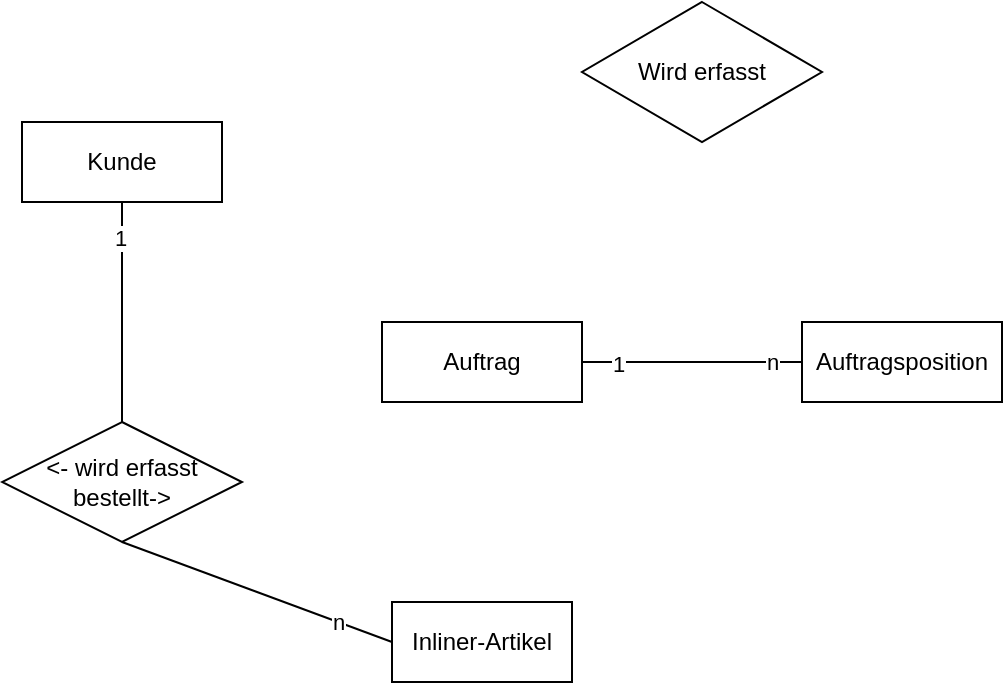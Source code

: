 <mxfile>
    <diagram id="uRMKxt1YKJkZcm3gre0E" name="Page-1">
        <mxGraphModel dx="760" dy="574" grid="1" gridSize="10" guides="1" tooltips="1" connect="1" arrows="1" fold="1" page="1" pageScale="1" pageWidth="827" pageHeight="1169" math="0" shadow="0">
            <root>
                <mxCell id="0"/>
                <mxCell id="1" parent="0"/>
                <mxCell id="2" value="Inliner-Artikel" style="whiteSpace=wrap;html=1;align=center;" parent="1" vertex="1">
                    <mxGeometry x="405" y="360" width="90" height="40" as="geometry"/>
                </mxCell>
                <mxCell id="5" value="Kunde" style="whiteSpace=wrap;html=1;align=center;" parent="1" vertex="1">
                    <mxGeometry x="220" y="120" width="100" height="40" as="geometry"/>
                </mxCell>
                <mxCell id="6" value="Auftrag" style="whiteSpace=wrap;html=1;align=center;" parent="1" vertex="1">
                    <mxGeometry x="400" y="220" width="100" height="40" as="geometry"/>
                </mxCell>
                <mxCell id="9" value="Auftragsposition" style="whiteSpace=wrap;html=1;align=center;" parent="1" vertex="1">
                    <mxGeometry x="610" y="220" width="100" height="40" as="geometry"/>
                </mxCell>
                <mxCell id="10" value="" style="endArrow=none;html=1;rounded=0;exitX=1;exitY=0.5;exitDx=0;exitDy=0;entryX=0;entryY=0.5;entryDx=0;entryDy=0;" parent="1" source="6" target="9" edge="1">
                    <mxGeometry relative="1" as="geometry">
                        <mxPoint x="570" y="420" as="sourcePoint"/>
                        <mxPoint x="730" y="420" as="targetPoint"/>
                    </mxGeometry>
                </mxCell>
                <mxCell id="11" value="1" style="edgeLabel;html=1;align=center;verticalAlign=middle;resizable=0;points=[];" parent="10" vertex="1" connectable="0">
                    <mxGeometry x="-0.673" y="-1" relative="1" as="geometry">
                        <mxPoint as="offset"/>
                    </mxGeometry>
                </mxCell>
                <mxCell id="12" value="n" style="edgeLabel;html=1;align=center;verticalAlign=middle;resizable=0;points=[];" parent="10" vertex="1" connectable="0">
                    <mxGeometry x="0.727" relative="1" as="geometry">
                        <mxPoint as="offset"/>
                    </mxGeometry>
                </mxCell>
                <mxCell id="31" value="&amp;lt;- wird erfasst&lt;br&gt;bestellt-&amp;gt;" style="shape=rhombus;perimeter=rhombusPerimeter;whiteSpace=wrap;html=1;align=center;" parent="1" vertex="1">
                    <mxGeometry x="210" y="270" width="120" height="60" as="geometry"/>
                </mxCell>
                <mxCell id="32" value="" style="endArrow=none;html=1;rounded=0;exitX=0.5;exitY=1;exitDx=0;exitDy=0;entryX=0.5;entryY=0;entryDx=0;entryDy=0;" parent="1" source="5" target="31" edge="1">
                    <mxGeometry relative="1" as="geometry">
                        <mxPoint x="240" y="230" as="sourcePoint"/>
                        <mxPoint x="400" y="230" as="targetPoint"/>
                    </mxGeometry>
                </mxCell>
                <mxCell id="34" value="1" style="edgeLabel;html=1;align=center;verticalAlign=middle;resizable=0;points=[];" parent="32" vertex="1" connectable="0">
                    <mxGeometry x="-0.629" y="-4" relative="1" as="geometry">
                        <mxPoint x="3" y="-3" as="offset"/>
                    </mxGeometry>
                </mxCell>
                <mxCell id="33" value="n" style="endArrow=none;html=1;rounded=0;entryX=0;entryY=0.5;entryDx=0;entryDy=0;exitX=0.5;exitY=1;exitDx=0;exitDy=0;" parent="1" source="31" target="2" edge="1">
                    <mxGeometry x="0.6" relative="1" as="geometry">
                        <mxPoint x="520" y="190" as="sourcePoint"/>
                        <mxPoint x="260" y="180" as="targetPoint"/>
                        <mxPoint as="offset"/>
                    </mxGeometry>
                </mxCell>
                <mxCell id="45" value="Wird erfasst" style="shape=rhombus;perimeter=rhombusPerimeter;whiteSpace=wrap;html=1;align=center;" parent="1" vertex="1">
                    <mxGeometry x="500" y="60" width="120" height="70" as="geometry"/>
                </mxCell>
            </root>
        </mxGraphModel>
    </diagram>
</mxfile>